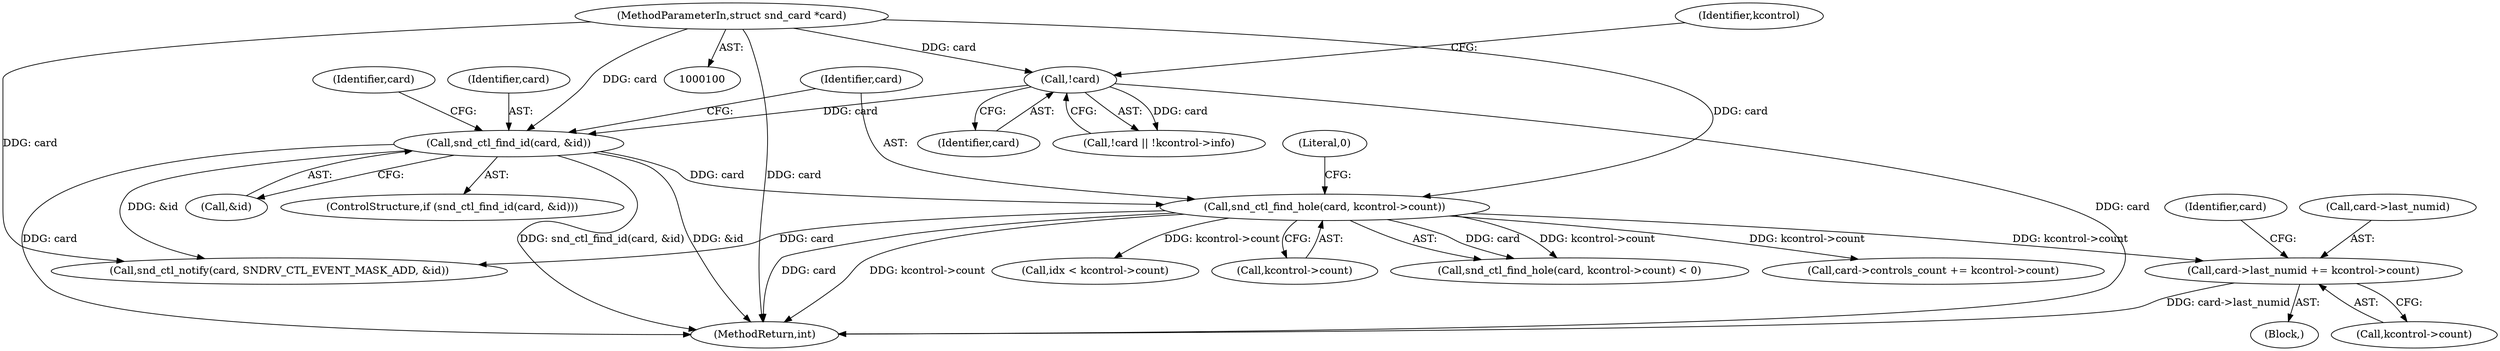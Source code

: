 digraph "0_linux_fd9f26e4eca5d08a27d12c0933fceef76ed9663d@pointer" {
"1000218" [label="(Call,card->last_numid += kcontrol->count)"];
"1000174" [label="(Call,snd_ctl_find_hole(card, kcontrol->count))"];
"1000137" [label="(Call,snd_ctl_find_id(card, &id))"];
"1000119" [label="(Call,!card)"];
"1000101" [label="(MethodParameterIn,struct snd_card *card)"];
"1000136" [label="(ControlStructure,if (snd_ctl_find_id(card, &id)))"];
"1000174" [label="(Call,snd_ctl_find_hole(card, kcontrol->count))"];
"1000120" [label="(Identifier,card)"];
"1000218" [label="(Call,card->last_numid += kcontrol->count)"];
"1000103" [label="(Block,)"];
"1000176" [label="(Call,kcontrol->count)"];
"1000173" [label="(Call,snd_ctl_find_hole(card, kcontrol->count) < 0)"];
"1000123" [label="(Identifier,kcontrol)"];
"1000145" [label="(Identifier,card)"];
"1000219" [label="(Call,card->last_numid)"];
"1000137" [label="(Call,snd_ctl_find_id(card, &id))"];
"1000138" [label="(Identifier,card)"];
"1000175" [label="(Identifier,card)"];
"1000101" [label="(MethodParameterIn,struct snd_card *card)"];
"1000251" [label="(Call,snd_ctl_notify(card, SNDRV_CTL_EVENT_MASK_ADD, &id))"];
"1000222" [label="(Call,kcontrol->count)"];
"1000200" [label="(Call,card->controls_count += kcontrol->count)"];
"1000263" [label="(MethodReturn,int)"];
"1000179" [label="(Literal,0)"];
"1000139" [label="(Call,&id)"];
"1000119" [label="(Call,!card)"];
"1000228" [label="(Identifier,card)"];
"1000234" [label="(Call,idx < kcontrol->count)"];
"1000118" [label="(Call,!card || !kcontrol->info)"];
"1000218" -> "1000103"  [label="AST: "];
"1000218" -> "1000222"  [label="CFG: "];
"1000219" -> "1000218"  [label="AST: "];
"1000222" -> "1000218"  [label="AST: "];
"1000228" -> "1000218"  [label="CFG: "];
"1000218" -> "1000263"  [label="DDG: card->last_numid"];
"1000174" -> "1000218"  [label="DDG: kcontrol->count"];
"1000174" -> "1000173"  [label="AST: "];
"1000174" -> "1000176"  [label="CFG: "];
"1000175" -> "1000174"  [label="AST: "];
"1000176" -> "1000174"  [label="AST: "];
"1000179" -> "1000174"  [label="CFG: "];
"1000174" -> "1000263"  [label="DDG: kcontrol->count"];
"1000174" -> "1000263"  [label="DDG: card"];
"1000174" -> "1000173"  [label="DDG: card"];
"1000174" -> "1000173"  [label="DDG: kcontrol->count"];
"1000137" -> "1000174"  [label="DDG: card"];
"1000101" -> "1000174"  [label="DDG: card"];
"1000174" -> "1000200"  [label="DDG: kcontrol->count"];
"1000174" -> "1000234"  [label="DDG: kcontrol->count"];
"1000174" -> "1000251"  [label="DDG: card"];
"1000137" -> "1000136"  [label="AST: "];
"1000137" -> "1000139"  [label="CFG: "];
"1000138" -> "1000137"  [label="AST: "];
"1000139" -> "1000137"  [label="AST: "];
"1000145" -> "1000137"  [label="CFG: "];
"1000175" -> "1000137"  [label="CFG: "];
"1000137" -> "1000263"  [label="DDG: &id"];
"1000137" -> "1000263"  [label="DDG: card"];
"1000137" -> "1000263"  [label="DDG: snd_ctl_find_id(card, &id)"];
"1000119" -> "1000137"  [label="DDG: card"];
"1000101" -> "1000137"  [label="DDG: card"];
"1000137" -> "1000251"  [label="DDG: &id"];
"1000119" -> "1000118"  [label="AST: "];
"1000119" -> "1000120"  [label="CFG: "];
"1000120" -> "1000119"  [label="AST: "];
"1000123" -> "1000119"  [label="CFG: "];
"1000118" -> "1000119"  [label="CFG: "];
"1000119" -> "1000263"  [label="DDG: card"];
"1000119" -> "1000118"  [label="DDG: card"];
"1000101" -> "1000119"  [label="DDG: card"];
"1000101" -> "1000100"  [label="AST: "];
"1000101" -> "1000263"  [label="DDG: card"];
"1000101" -> "1000251"  [label="DDG: card"];
}

